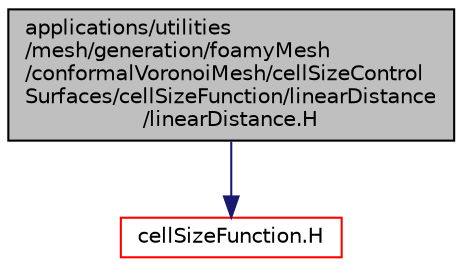 digraph "applications/utilities/mesh/generation/foamyMesh/conformalVoronoiMesh/cellSizeControlSurfaces/cellSizeFunction/linearDistance/linearDistance.H"
{
  bgcolor="transparent";
  edge [fontname="Helvetica",fontsize="10",labelfontname="Helvetica",labelfontsize="10"];
  node [fontname="Helvetica",fontsize="10",shape=record];
  Node1 [label="applications/utilities\l/mesh/generation/foamyMesh\l/conformalVoronoiMesh/cellSizeControl\lSurfaces/cellSizeFunction/linearDistance\l/linearDistance.H",height=0.2,width=0.4,color="black", fillcolor="grey75", style="filled", fontcolor="black"];
  Node1 -> Node2 [color="midnightblue",fontsize="10",style="solid",fontname="Helvetica"];
  Node2 [label="cellSizeFunction.H",height=0.2,width=0.4,color="red",URL="$a04107.html"];
}
